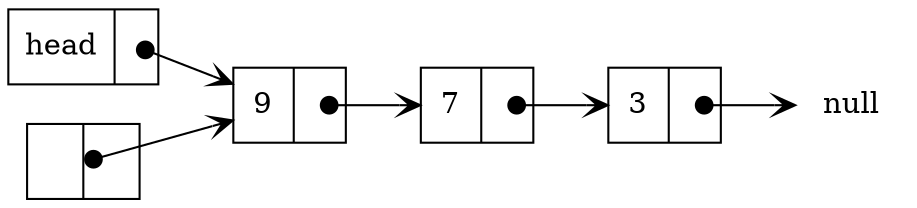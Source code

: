 digraph single_linked_list {
        rankdir=LR;
        node [shape=record];
        head [label="{ head | <ref>  }"]
        a [label="{ 3 | <ref>  }"]
        b [label="{ 7 | <ref>  }"]
        c [label="{ 9 | <ref>  }"]
        temp_node [label="{ | <ref>  }"]
        null [shape=none, label="null"];
        head:ref:c -> c[arrowhead=vee, arrowtail=dot, dir=both, tailclip=false];
        a:ref:c -> null   [arrowhead=vee, arrowtail=dot, dir=both, tailclip=false];
        b:ref:c -> a[arrowhead=vee, arrowtail=dot, dir=both, tailclip=false];
        c:ref:c -> b[arrowhead=vee, arrowtail=dot, dir=both, tailclip=false];
        temp_node -> c[arrowhead=vee, arrowtail=dot, dir=both, tailclip=false];
}

